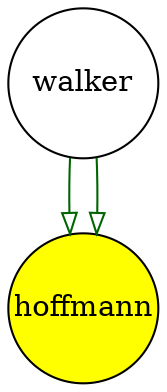 digraph partagr_walker_hoffmann { 
 K=0.6 
 "walker" -> { "hoffmann" } [color="darkgreen", arrowhead="onormal", penwidth=1, href="#312"]; 
 "walker" -> { "hoffmann" } [color="darkgreen", arrowhead="onormal", penwidth=1, href="#328"]; 
 "walker" [shape="circle", fixedsize="true", height=1, width=1, style="filled", fillcolor="white", href="#walker"]; 
 "hoffmann" [shape="circle", fixedsize="true", height=1, width=1, style="filled", fillcolor="yellow", href="#hoffmann"]; 

}